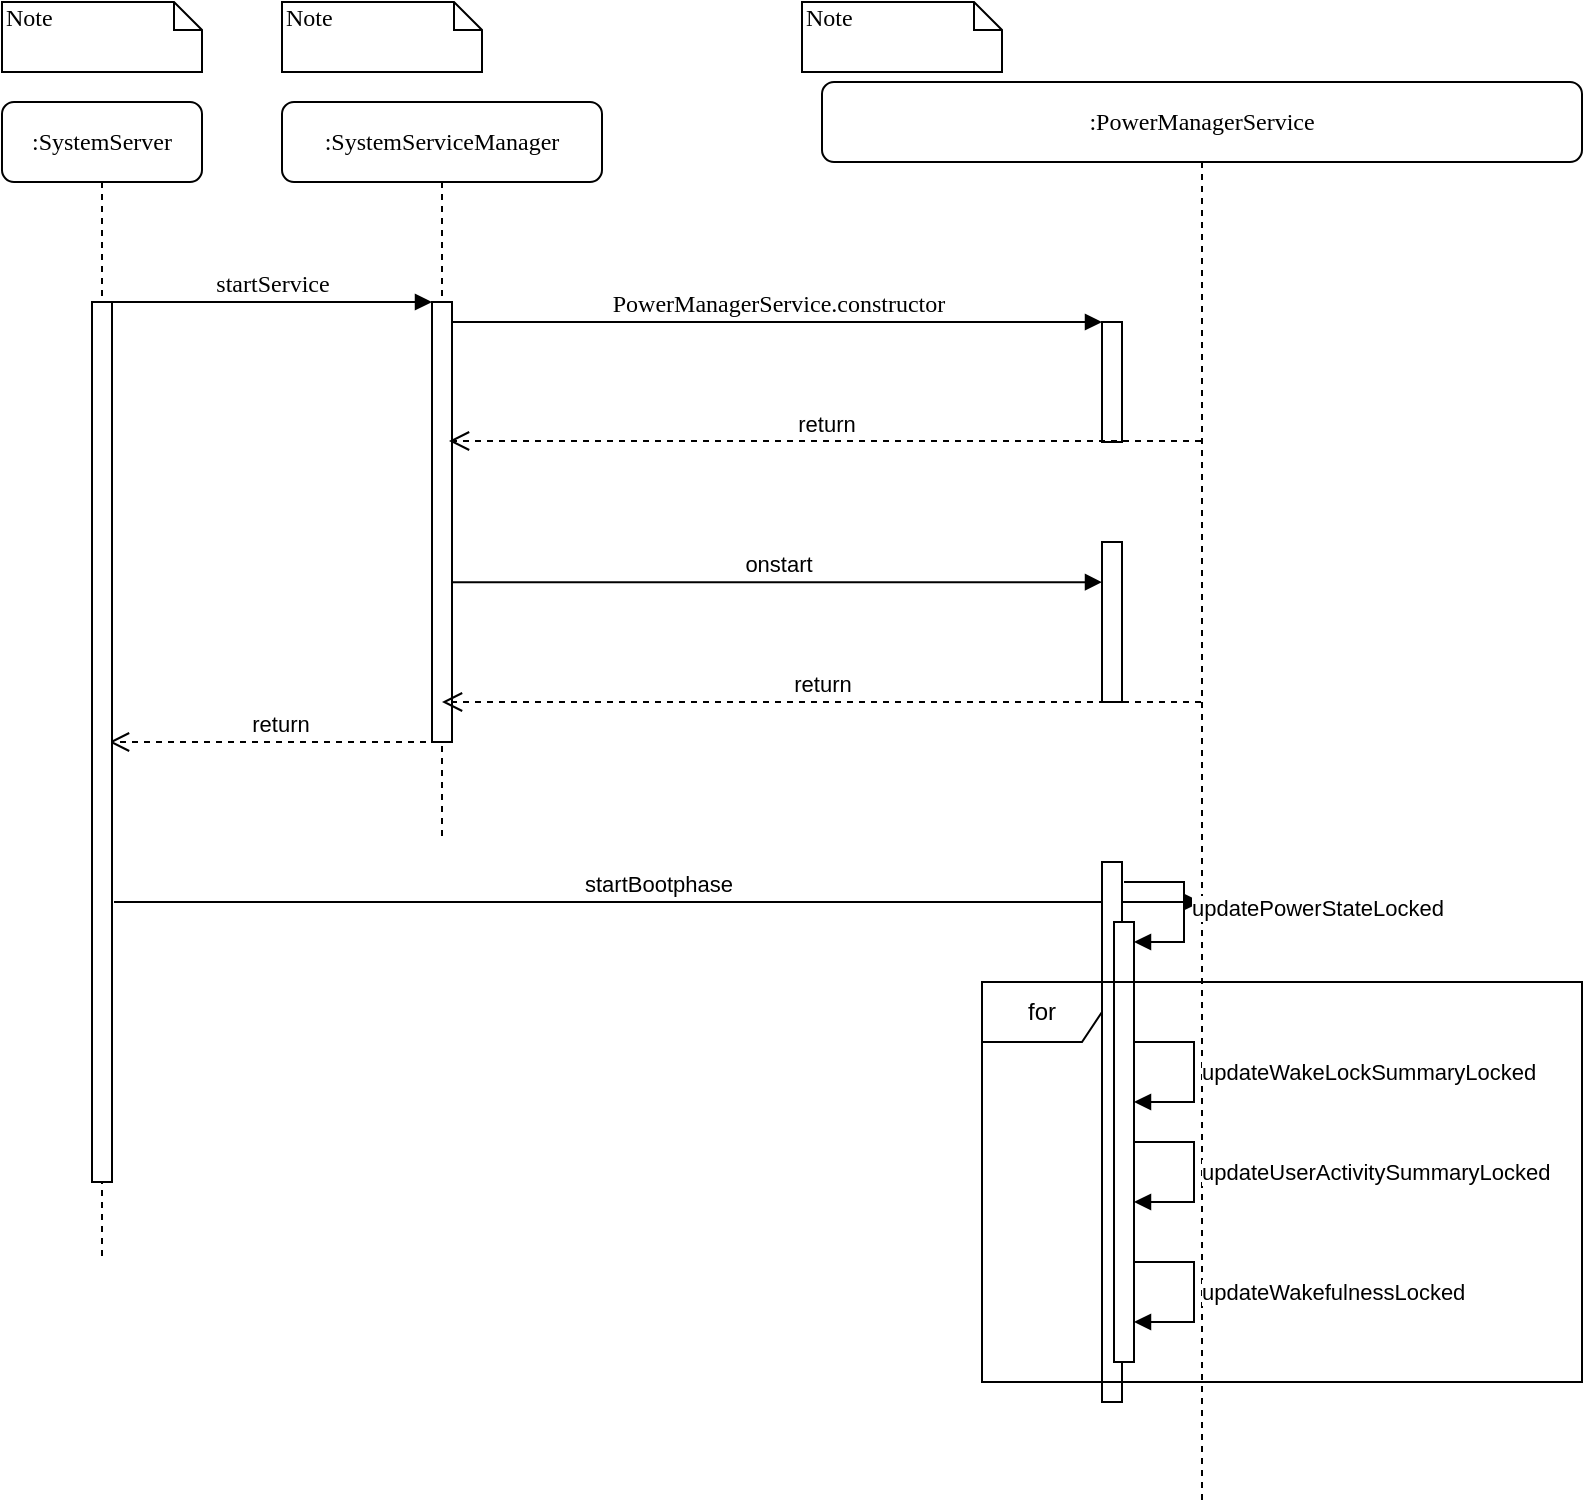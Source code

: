 <mxfile version="21.8.2" type="github">
  <diagram name="Page-1" id="13e1069c-82ec-6db2-03f1-153e76fe0fe0">
    <mxGraphModel dx="1434" dy="784" grid="1" gridSize="10" guides="1" tooltips="1" connect="1" arrows="1" fold="1" page="1" pageScale="1" pageWidth="1100" pageHeight="850" background="none" math="0" shadow="0">
      <root>
        <mxCell id="0" />
        <mxCell id="oIzrOF3cQ98VI4A5fzqH-13" value="第一层" parent="0" />
        <mxCell id="oIzrOF3cQ98VI4A5fzqH-12" value="startBootphase" style="html=1;verticalAlign=bottom;endArrow=block;curved=0;rounded=0;" edge="1" parent="oIzrOF3cQ98VI4A5fzqH-13" target="7baba1c4bc27f4b0-3">
          <mxGeometry width="80" relative="1" as="geometry">
            <mxPoint x="156" y="480" as="sourcePoint" />
            <mxPoint x="560" y="480" as="targetPoint" />
          </mxGeometry>
        </mxCell>
        <mxCell id="1" parent="0" />
        <mxCell id="7baba1c4bc27f4b0-2" value=":SystemServiceManager" style="shape=umlLifeline;perimeter=lifelinePerimeter;whiteSpace=wrap;html=1;container=1;collapsible=0;recursiveResize=0;outlineConnect=0;rounded=1;shadow=0;comic=0;labelBackgroundColor=none;strokeWidth=1;fontFamily=Verdana;fontSize=12;align=center;" parent="1" vertex="1">
          <mxGeometry x="240" y="80" width="160" height="370" as="geometry" />
        </mxCell>
        <mxCell id="7baba1c4bc27f4b0-10" value="" style="html=1;points=[];perimeter=orthogonalPerimeter;rounded=0;shadow=0;comic=0;labelBackgroundColor=none;strokeWidth=1;fontFamily=Verdana;fontSize=12;align=center;" parent="7baba1c4bc27f4b0-2" vertex="1">
          <mxGeometry x="75" y="100" width="10" height="220" as="geometry" />
        </mxCell>
        <mxCell id="oIzrOF3cQ98VI4A5fzqH-7" value="onstart" style="html=1;verticalAlign=bottom;endArrow=block;curved=0;rounded=0;exitX=0.5;exitY=0.667;exitDx=0;exitDy=0;exitPerimeter=0;" edge="1" parent="7baba1c4bc27f4b0-2" target="oIzrOF3cQ98VI4A5fzqH-6">
          <mxGeometry width="80" relative="1" as="geometry">
            <mxPoint x="85" y="240.07" as="sourcePoint" />
            <mxPoint x="175" y="240" as="targetPoint" />
          </mxGeometry>
        </mxCell>
        <mxCell id="oIzrOF3cQ98VI4A5fzqH-10" value="return" style="html=1;verticalAlign=bottom;endArrow=open;dashed=1;endSize=8;curved=0;rounded=0;" edge="1" parent="7baba1c4bc27f4b0-2">
          <mxGeometry relative="1" as="geometry">
            <mxPoint x="84" y="320" as="sourcePoint" />
            <mxPoint x="-86.5" y="320" as="targetPoint" />
          </mxGeometry>
        </mxCell>
        <mxCell id="7baba1c4bc27f4b0-3" value=":PowerManagerService" style="shape=umlLifeline;perimeter=lifelinePerimeter;whiteSpace=wrap;html=1;container=1;collapsible=0;recursiveResize=0;outlineConnect=0;rounded=1;shadow=0;comic=0;labelBackgroundColor=none;strokeWidth=1;fontFamily=Verdana;fontSize=12;align=center;" parent="1" vertex="1">
          <mxGeometry x="510" y="70" width="380" height="710" as="geometry" />
        </mxCell>
        <mxCell id="7baba1c4bc27f4b0-13" value="" style="html=1;points=[];perimeter=orthogonalPerimeter;rounded=0;shadow=0;comic=0;labelBackgroundColor=none;strokeWidth=1;fontFamily=Verdana;fontSize=12;align=center;" parent="7baba1c4bc27f4b0-3" vertex="1">
          <mxGeometry x="140" y="120" width="10" height="60" as="geometry" />
        </mxCell>
        <mxCell id="oIzrOF3cQ98VI4A5fzqH-6" value="" style="html=1;points=[[0,0,0,0,5],[0,1,0,0,-5],[1,0,0,0,5],[1,1,0,0,-5]];perimeter=orthogonalPerimeter;outlineConnect=0;targetShapes=umlLifeline;portConstraint=eastwest;newEdgeStyle={&quot;curved&quot;:0,&quot;rounded&quot;:0};" vertex="1" parent="7baba1c4bc27f4b0-3">
          <mxGeometry x="140" y="230" width="10" height="80" as="geometry" />
        </mxCell>
        <mxCell id="oIzrOF3cQ98VI4A5fzqH-11" value="" style="html=1;points=[[0,0,0,0,5],[0,1,0,0,-5],[1,0,0,0,5],[1,1,0,0,-5]];perimeter=orthogonalPerimeter;outlineConnect=0;targetShapes=umlLifeline;portConstraint=eastwest;newEdgeStyle={&quot;curved&quot;:0,&quot;rounded&quot;:0};" vertex="1" parent="7baba1c4bc27f4b0-3">
          <mxGeometry x="140" y="390" width="10" height="270" as="geometry" />
        </mxCell>
        <mxCell id="oIzrOF3cQ98VI4A5fzqH-14" value="" style="html=1;points=[[0,0,0,0,5],[0,1,0,0,-5],[1,0,0,0,5],[1,1,0,0,-5]];perimeter=orthogonalPerimeter;outlineConnect=0;targetShapes=umlLifeline;portConstraint=eastwest;newEdgeStyle={&quot;curved&quot;:0,&quot;rounded&quot;:0};" vertex="1" parent="7baba1c4bc27f4b0-3">
          <mxGeometry x="146" y="420" width="10" height="220" as="geometry" />
        </mxCell>
        <mxCell id="oIzrOF3cQ98VI4A5fzqH-15" value="updatePowerStateLocked" style="html=1;align=left;spacingLeft=2;endArrow=block;rounded=0;edgeStyle=orthogonalEdgeStyle;curved=0;rounded=0;" edge="1" target="oIzrOF3cQ98VI4A5fzqH-14" parent="7baba1c4bc27f4b0-3">
          <mxGeometry relative="1" as="geometry">
            <mxPoint x="151" y="400" as="sourcePoint" />
            <Array as="points">
              <mxPoint x="181" y="430" />
            </Array>
          </mxGeometry>
        </mxCell>
        <mxCell id="oIzrOF3cQ98VI4A5fzqH-17" value="updateWakeLockSummaryLocked" style="html=1;align=left;spacingLeft=2;endArrow=block;rounded=0;edgeStyle=orthogonalEdgeStyle;curved=0;rounded=0;" edge="1" parent="7baba1c4bc27f4b0-3">
          <mxGeometry relative="1" as="geometry">
            <mxPoint x="156" y="480" as="sourcePoint" />
            <Array as="points">
              <mxPoint x="186" y="510" />
            </Array>
            <mxPoint x="156" y="510" as="targetPoint" />
          </mxGeometry>
        </mxCell>
        <mxCell id="oIzrOF3cQ98VI4A5fzqH-20" value="updateUserActivitySummaryLocked" style="html=1;align=left;spacingLeft=2;endArrow=block;rounded=0;edgeStyle=orthogonalEdgeStyle;curved=0;rounded=0;" edge="1" parent="7baba1c4bc27f4b0-3">
          <mxGeometry relative="1" as="geometry">
            <mxPoint x="156" y="530" as="sourcePoint" />
            <Array as="points">
              <mxPoint x="186" y="560" />
            </Array>
            <mxPoint x="156" y="560" as="targetPoint" />
          </mxGeometry>
        </mxCell>
        <mxCell id="oIzrOF3cQ98VI4A5fzqH-21" value="updateWakefulnessLocked" style="html=1;align=left;spacingLeft=2;endArrow=block;rounded=0;edgeStyle=orthogonalEdgeStyle;curved=0;rounded=0;" edge="1" parent="7baba1c4bc27f4b0-3">
          <mxGeometry relative="1" as="geometry">
            <mxPoint x="156" y="590" as="sourcePoint" />
            <Array as="points">
              <mxPoint x="186" y="620" />
            </Array>
            <mxPoint x="156" y="620" as="targetPoint" />
          </mxGeometry>
        </mxCell>
        <mxCell id="oIzrOF3cQ98VI4A5fzqH-19" value="for" style="shape=umlFrame;whiteSpace=wrap;html=1;pointerEvents=0;" vertex="1" parent="7baba1c4bc27f4b0-3">
          <mxGeometry x="80" y="450" width="300" height="200" as="geometry" />
        </mxCell>
        <mxCell id="7baba1c4bc27f4b0-8" value=":SystemServer" style="shape=umlLifeline;perimeter=lifelinePerimeter;whiteSpace=wrap;html=1;container=1;collapsible=0;recursiveResize=0;outlineConnect=0;rounded=1;shadow=0;comic=0;labelBackgroundColor=none;strokeWidth=1;fontFamily=Verdana;fontSize=12;align=center;" parent="1" vertex="1">
          <mxGeometry x="100" y="80" width="100" height="580" as="geometry" />
        </mxCell>
        <mxCell id="7baba1c4bc27f4b0-9" value="" style="html=1;points=[];perimeter=orthogonalPerimeter;rounded=0;shadow=0;comic=0;labelBackgroundColor=none;strokeWidth=1;fontFamily=Verdana;fontSize=12;align=center;" parent="7baba1c4bc27f4b0-8" vertex="1">
          <mxGeometry x="45" y="100" width="10" height="440" as="geometry" />
        </mxCell>
        <mxCell id="7baba1c4bc27f4b0-11" value="startService" style="html=1;verticalAlign=bottom;endArrow=block;entryX=0;entryY=0;labelBackgroundColor=none;fontFamily=Verdana;fontSize=12;edgeStyle=elbowEdgeStyle;elbow=vertical;" parent="1" source="7baba1c4bc27f4b0-9" target="7baba1c4bc27f4b0-10" edge="1">
          <mxGeometry relative="1" as="geometry">
            <mxPoint x="220" y="190" as="sourcePoint" />
          </mxGeometry>
        </mxCell>
        <mxCell id="7baba1c4bc27f4b0-14" value="PowerManagerService.constructor" style="html=1;verticalAlign=bottom;endArrow=block;entryX=0;entryY=0;labelBackgroundColor=none;fontFamily=Verdana;fontSize=12;edgeStyle=elbowEdgeStyle;elbow=vertical;" parent="1" source="7baba1c4bc27f4b0-10" target="7baba1c4bc27f4b0-13" edge="1">
          <mxGeometry relative="1" as="geometry">
            <mxPoint x="370" y="200" as="sourcePoint" />
          </mxGeometry>
        </mxCell>
        <mxCell id="7baba1c4bc27f4b0-40" value="Note" style="shape=note;whiteSpace=wrap;html=1;size=14;verticalAlign=top;align=left;spacingTop=-6;rounded=0;shadow=0;comic=0;labelBackgroundColor=none;strokeWidth=1;fontFamily=Verdana;fontSize=12" parent="1" vertex="1">
          <mxGeometry x="100" y="30" width="100" height="35" as="geometry" />
        </mxCell>
        <mxCell id="7baba1c4bc27f4b0-41" value="Note" style="shape=note;whiteSpace=wrap;html=1;size=14;verticalAlign=top;align=left;spacingTop=-6;rounded=0;shadow=0;comic=0;labelBackgroundColor=none;strokeWidth=1;fontFamily=Verdana;fontSize=12" parent="1" vertex="1">
          <mxGeometry x="240" y="30" width="100" height="35" as="geometry" />
        </mxCell>
        <mxCell id="7baba1c4bc27f4b0-42" value="Note" style="shape=note;whiteSpace=wrap;html=1;size=14;verticalAlign=top;align=left;spacingTop=-6;rounded=0;shadow=0;comic=0;labelBackgroundColor=none;strokeWidth=1;fontFamily=Verdana;fontSize=12" parent="1" vertex="1">
          <mxGeometry x="500" y="30" width="100" height="35" as="geometry" />
        </mxCell>
        <mxCell id="oIzrOF3cQ98VI4A5fzqH-5" value="return" style="html=1;verticalAlign=bottom;endArrow=open;dashed=1;endSize=8;curved=0;rounded=0;" edge="1" parent="1" source="7baba1c4bc27f4b0-3">
          <mxGeometry relative="1" as="geometry">
            <mxPoint x="590" y="250" as="sourcePoint" />
            <mxPoint x="323.5" y="249.5" as="targetPoint" />
          </mxGeometry>
        </mxCell>
        <mxCell id="oIzrOF3cQ98VI4A5fzqH-8" value="return" style="html=1;verticalAlign=bottom;endArrow=open;dashed=1;endSize=8;curved=0;rounded=0;" edge="1" parent="1" source="7baba1c4bc27f4b0-3">
          <mxGeometry relative="1" as="geometry">
            <mxPoint x="590" y="380" as="sourcePoint" />
            <mxPoint x="320" y="380" as="targetPoint" />
          </mxGeometry>
        </mxCell>
      </root>
    </mxGraphModel>
  </diagram>
</mxfile>
